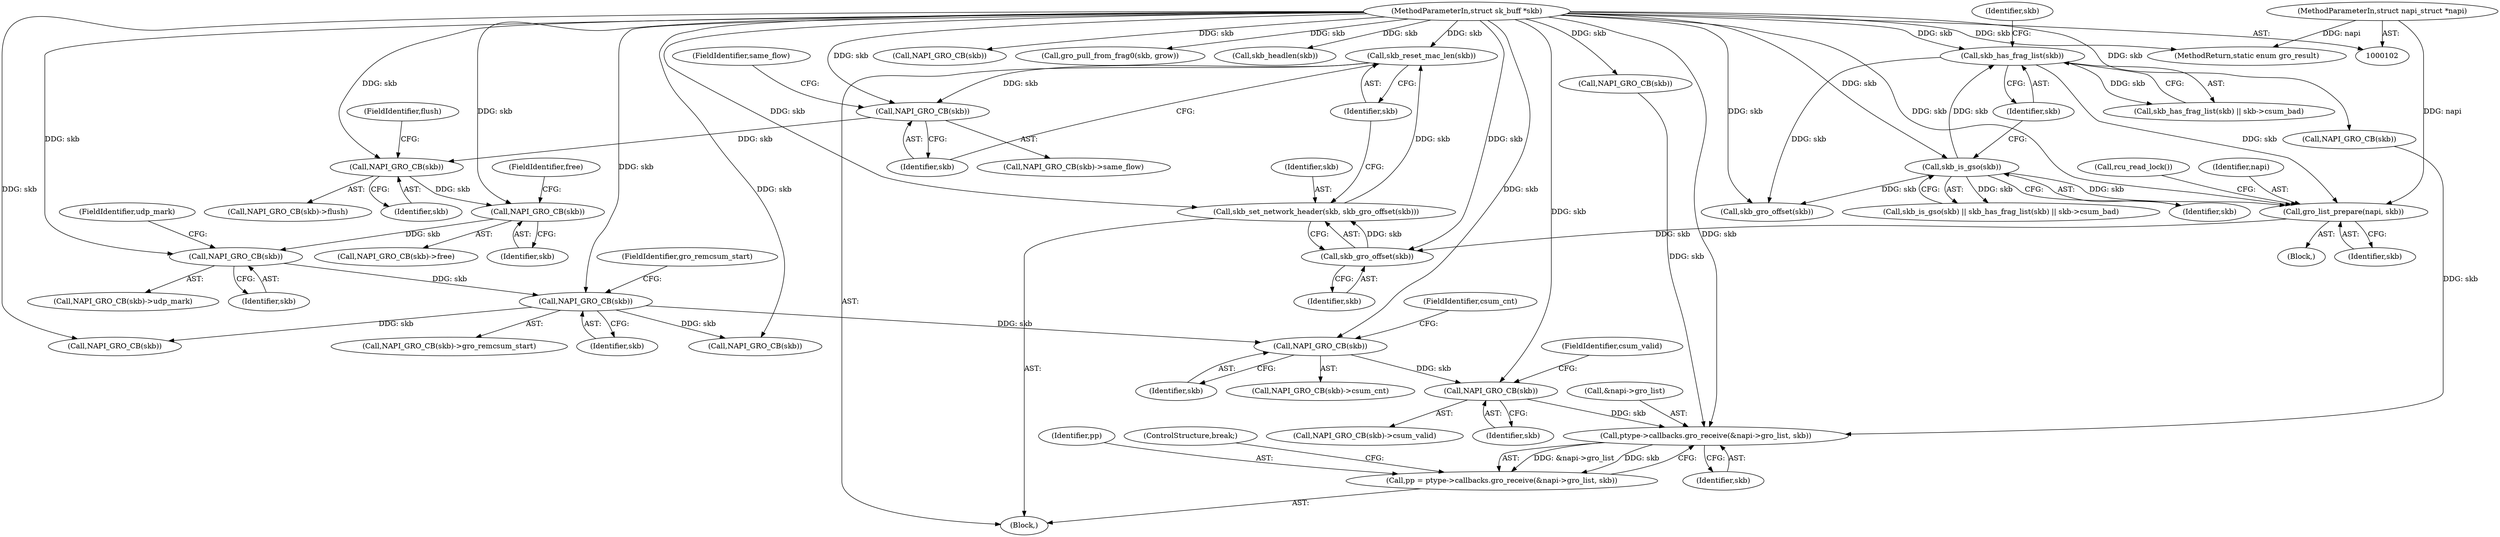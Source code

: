 digraph "0_linux_fac8e0f579695a3ecbc4d3cac369139d7f819971@pointer" {
"1000249" [label="(Call,NAPI_GRO_CB(skb))"];
"1000197" [label="(Call,NAPI_GRO_CB(skb))"];
"1000191" [label="(Call,NAPI_GRO_CB(skb))"];
"1000185" [label="(Call,NAPI_GRO_CB(skb))"];
"1000179" [label="(Call,NAPI_GRO_CB(skb))"];
"1000173" [label="(Call,NAPI_GRO_CB(skb))"];
"1000169" [label="(Call,skb_reset_mac_len(skb))"];
"1000165" [label="(Call,skb_set_network_header(skb, skb_gro_offset(skb)))"];
"1000167" [label="(Call,skb_gro_offset(skb))"];
"1000146" [label="(Call,gro_list_prepare(napi, skb))"];
"1000103" [label="(MethodParameterIn,struct napi_struct *napi)"];
"1000140" [label="(Call,skb_has_frag_list(skb))"];
"1000137" [label="(Call,skb_is_gso(skb))"];
"1000104" [label="(MethodParameterIn,struct sk_buff *skb)"];
"1000255" [label="(Call,NAPI_GRO_CB(skb))"];
"1000261" [label="(Call,ptype->callbacks.gro_receive(&napi->gro_list, skb))"];
"1000259" [label="(Call,pp = ptype->callbacks.gro_receive(&napi->gro_list, skb))"];
"1000251" [label="(FieldIdentifier,csum_cnt)"];
"1000185" [label="(Call,NAPI_GRO_CB(skb))"];
"1000166" [label="(Identifier,skb)"];
"1000217" [label="(Call,NAPI_GRO_CB(skb))"];
"1000198" [label="(Identifier,skb)"];
"1000104" [label="(MethodParameterIn,struct sk_buff *skb)"];
"1000138" [label="(Identifier,skb)"];
"1000150" [label="(Block,)"];
"1000197" [label="(Call,NAPI_GRO_CB(skb))"];
"1000103" [label="(MethodParameterIn,struct napi_struct *napi)"];
"1000249" [label="(Call,NAPI_GRO_CB(skb))"];
"1000261" [label="(Call,ptype->callbacks.gro_receive(&napi->gro_list, skb))"];
"1000146" [label="(Call,gro_list_prepare(napi, skb))"];
"1000191" [label="(Call,NAPI_GRO_CB(skb))"];
"1000187" [label="(FieldIdentifier,free)"];
"1000175" [label="(FieldIdentifier,same_flow)"];
"1000424" [label="(Call,gro_pull_from_frag0(skb, grow))"];
"1000250" [label="(Identifier,skb)"];
"1000257" [label="(FieldIdentifier,csum_valid)"];
"1000199" [label="(FieldIdentifier,gro_remcsum_start)"];
"1000416" [label="(Call,skb_gro_offset(skb))"];
"1000169" [label="(Call,skb_reset_mac_len(skb))"];
"1000179" [label="(Call,NAPI_GRO_CB(skb))"];
"1000266" [label="(Identifier,skb)"];
"1000435" [label="(MethodReturn,static enum gro_result)"];
"1000148" [label="(Identifier,skb)"];
"1000209" [label="(Call,NAPI_GRO_CB(skb))"];
"1000192" [label="(Identifier,skb)"];
"1000136" [label="(Call,skb_is_gso(skb) || skb_has_frag_list(skb) || skb->csum_bad)"];
"1000170" [label="(Identifier,skb)"];
"1000256" [label="(Identifier,skb)"];
"1000165" [label="(Call,skb_set_network_header(skb, skb_gro_offset(skb)))"];
"1000168" [label="(Identifier,skb)"];
"1000140" [label="(Call,skb_has_frag_list(skb))"];
"1000143" [label="(Identifier,skb)"];
"1000418" [label="(Call,skb_headlen(skb))"];
"1000181" [label="(FieldIdentifier,flush)"];
"1000254" [label="(Call,NAPI_GRO_CB(skb)->csum_valid)"];
"1000167" [label="(Call,skb_gro_offset(skb))"];
"1000196" [label="(Call,NAPI_GRO_CB(skb)->gro_remcsum_start)"];
"1000262" [label="(Call,&napi->gro_list)"];
"1000174" [label="(Identifier,skb)"];
"1000149" [label="(Call,rcu_read_lock())"];
"1000260" [label="(Identifier,pp)"];
"1000184" [label="(Call,NAPI_GRO_CB(skb)->free)"];
"1000190" [label="(Call,NAPI_GRO_CB(skb)->udp_mark)"];
"1000178" [label="(Call,NAPI_GRO_CB(skb)->flush)"];
"1000172" [label="(Call,NAPI_GRO_CB(skb)->same_flow)"];
"1000141" [label="(Identifier,skb)"];
"1000173" [label="(Call,NAPI_GRO_CB(skb))"];
"1000241" [label="(Call,NAPI_GRO_CB(skb))"];
"1000186" [label="(Identifier,skb)"];
"1000147" [label="(Identifier,napi)"];
"1000180" [label="(Identifier,skb)"];
"1000259" [label="(Call,pp = ptype->callbacks.gro_receive(&napi->gro_list, skb))"];
"1000223" [label="(Call,NAPI_GRO_CB(skb))"];
"1000193" [label="(FieldIdentifier,udp_mark)"];
"1000105" [label="(Block,)"];
"1000139" [label="(Call,skb_has_frag_list(skb) || skb->csum_bad)"];
"1000267" [label="(ControlStructure,break;)"];
"1000137" [label="(Call,skb_is_gso(skb))"];
"1000231" [label="(Call,NAPI_GRO_CB(skb))"];
"1000255" [label="(Call,NAPI_GRO_CB(skb))"];
"1000248" [label="(Call,NAPI_GRO_CB(skb)->csum_cnt)"];
"1000249" -> "1000248"  [label="AST: "];
"1000249" -> "1000250"  [label="CFG: "];
"1000250" -> "1000249"  [label="AST: "];
"1000251" -> "1000249"  [label="CFG: "];
"1000197" -> "1000249"  [label="DDG: skb"];
"1000104" -> "1000249"  [label="DDG: skb"];
"1000249" -> "1000255"  [label="DDG: skb"];
"1000197" -> "1000196"  [label="AST: "];
"1000197" -> "1000198"  [label="CFG: "];
"1000198" -> "1000197"  [label="AST: "];
"1000199" -> "1000197"  [label="CFG: "];
"1000191" -> "1000197"  [label="DDG: skb"];
"1000104" -> "1000197"  [label="DDG: skb"];
"1000197" -> "1000209"  [label="DDG: skb"];
"1000197" -> "1000231"  [label="DDG: skb"];
"1000191" -> "1000190"  [label="AST: "];
"1000191" -> "1000192"  [label="CFG: "];
"1000192" -> "1000191"  [label="AST: "];
"1000193" -> "1000191"  [label="CFG: "];
"1000185" -> "1000191"  [label="DDG: skb"];
"1000104" -> "1000191"  [label="DDG: skb"];
"1000185" -> "1000184"  [label="AST: "];
"1000185" -> "1000186"  [label="CFG: "];
"1000186" -> "1000185"  [label="AST: "];
"1000187" -> "1000185"  [label="CFG: "];
"1000179" -> "1000185"  [label="DDG: skb"];
"1000104" -> "1000185"  [label="DDG: skb"];
"1000179" -> "1000178"  [label="AST: "];
"1000179" -> "1000180"  [label="CFG: "];
"1000180" -> "1000179"  [label="AST: "];
"1000181" -> "1000179"  [label="CFG: "];
"1000173" -> "1000179"  [label="DDG: skb"];
"1000104" -> "1000179"  [label="DDG: skb"];
"1000173" -> "1000172"  [label="AST: "];
"1000173" -> "1000174"  [label="CFG: "];
"1000174" -> "1000173"  [label="AST: "];
"1000175" -> "1000173"  [label="CFG: "];
"1000169" -> "1000173"  [label="DDG: skb"];
"1000104" -> "1000173"  [label="DDG: skb"];
"1000169" -> "1000150"  [label="AST: "];
"1000169" -> "1000170"  [label="CFG: "];
"1000170" -> "1000169"  [label="AST: "];
"1000174" -> "1000169"  [label="CFG: "];
"1000165" -> "1000169"  [label="DDG: skb"];
"1000104" -> "1000169"  [label="DDG: skb"];
"1000165" -> "1000150"  [label="AST: "];
"1000165" -> "1000167"  [label="CFG: "];
"1000166" -> "1000165"  [label="AST: "];
"1000167" -> "1000165"  [label="AST: "];
"1000170" -> "1000165"  [label="CFG: "];
"1000167" -> "1000165"  [label="DDG: skb"];
"1000104" -> "1000165"  [label="DDG: skb"];
"1000167" -> "1000168"  [label="CFG: "];
"1000168" -> "1000167"  [label="AST: "];
"1000146" -> "1000167"  [label="DDG: skb"];
"1000104" -> "1000167"  [label="DDG: skb"];
"1000146" -> "1000105"  [label="AST: "];
"1000146" -> "1000148"  [label="CFG: "];
"1000147" -> "1000146"  [label="AST: "];
"1000148" -> "1000146"  [label="AST: "];
"1000149" -> "1000146"  [label="CFG: "];
"1000103" -> "1000146"  [label="DDG: napi"];
"1000140" -> "1000146"  [label="DDG: skb"];
"1000137" -> "1000146"  [label="DDG: skb"];
"1000104" -> "1000146"  [label="DDG: skb"];
"1000103" -> "1000102"  [label="AST: "];
"1000103" -> "1000435"  [label="DDG: napi"];
"1000140" -> "1000139"  [label="AST: "];
"1000140" -> "1000141"  [label="CFG: "];
"1000141" -> "1000140"  [label="AST: "];
"1000143" -> "1000140"  [label="CFG: "];
"1000139" -> "1000140"  [label="CFG: "];
"1000140" -> "1000139"  [label="DDG: skb"];
"1000137" -> "1000140"  [label="DDG: skb"];
"1000104" -> "1000140"  [label="DDG: skb"];
"1000140" -> "1000416"  [label="DDG: skb"];
"1000137" -> "1000136"  [label="AST: "];
"1000137" -> "1000138"  [label="CFG: "];
"1000138" -> "1000137"  [label="AST: "];
"1000141" -> "1000137"  [label="CFG: "];
"1000136" -> "1000137"  [label="CFG: "];
"1000137" -> "1000136"  [label="DDG: skb"];
"1000104" -> "1000137"  [label="DDG: skb"];
"1000137" -> "1000416"  [label="DDG: skb"];
"1000104" -> "1000102"  [label="AST: "];
"1000104" -> "1000435"  [label="DDG: skb"];
"1000104" -> "1000209"  [label="DDG: skb"];
"1000104" -> "1000217"  [label="DDG: skb"];
"1000104" -> "1000223"  [label="DDG: skb"];
"1000104" -> "1000231"  [label="DDG: skb"];
"1000104" -> "1000241"  [label="DDG: skb"];
"1000104" -> "1000255"  [label="DDG: skb"];
"1000104" -> "1000261"  [label="DDG: skb"];
"1000104" -> "1000416"  [label="DDG: skb"];
"1000104" -> "1000418"  [label="DDG: skb"];
"1000104" -> "1000424"  [label="DDG: skb"];
"1000255" -> "1000254"  [label="AST: "];
"1000255" -> "1000256"  [label="CFG: "];
"1000256" -> "1000255"  [label="AST: "];
"1000257" -> "1000255"  [label="CFG: "];
"1000255" -> "1000261"  [label="DDG: skb"];
"1000261" -> "1000259"  [label="AST: "];
"1000261" -> "1000266"  [label="CFG: "];
"1000262" -> "1000261"  [label="AST: "];
"1000266" -> "1000261"  [label="AST: "];
"1000259" -> "1000261"  [label="CFG: "];
"1000261" -> "1000259"  [label="DDG: &napi->gro_list"];
"1000261" -> "1000259"  [label="DDG: skb"];
"1000241" -> "1000261"  [label="DDG: skb"];
"1000223" -> "1000261"  [label="DDG: skb"];
"1000259" -> "1000150"  [label="AST: "];
"1000260" -> "1000259"  [label="AST: "];
"1000267" -> "1000259"  [label="CFG: "];
}
